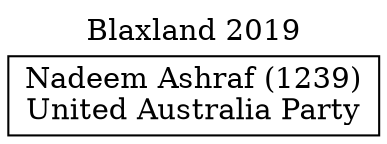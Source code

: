 // House preference flow
digraph "Nadeem Ashraf (1239)_Blaxland_2019" {
	graph [label="Blaxland 2019" labelloc=t mclimit=10]
	node [shape=box]
	"Nadeem Ashraf (1239)" [label="Nadeem Ashraf (1239)
United Australia Party"]
}
